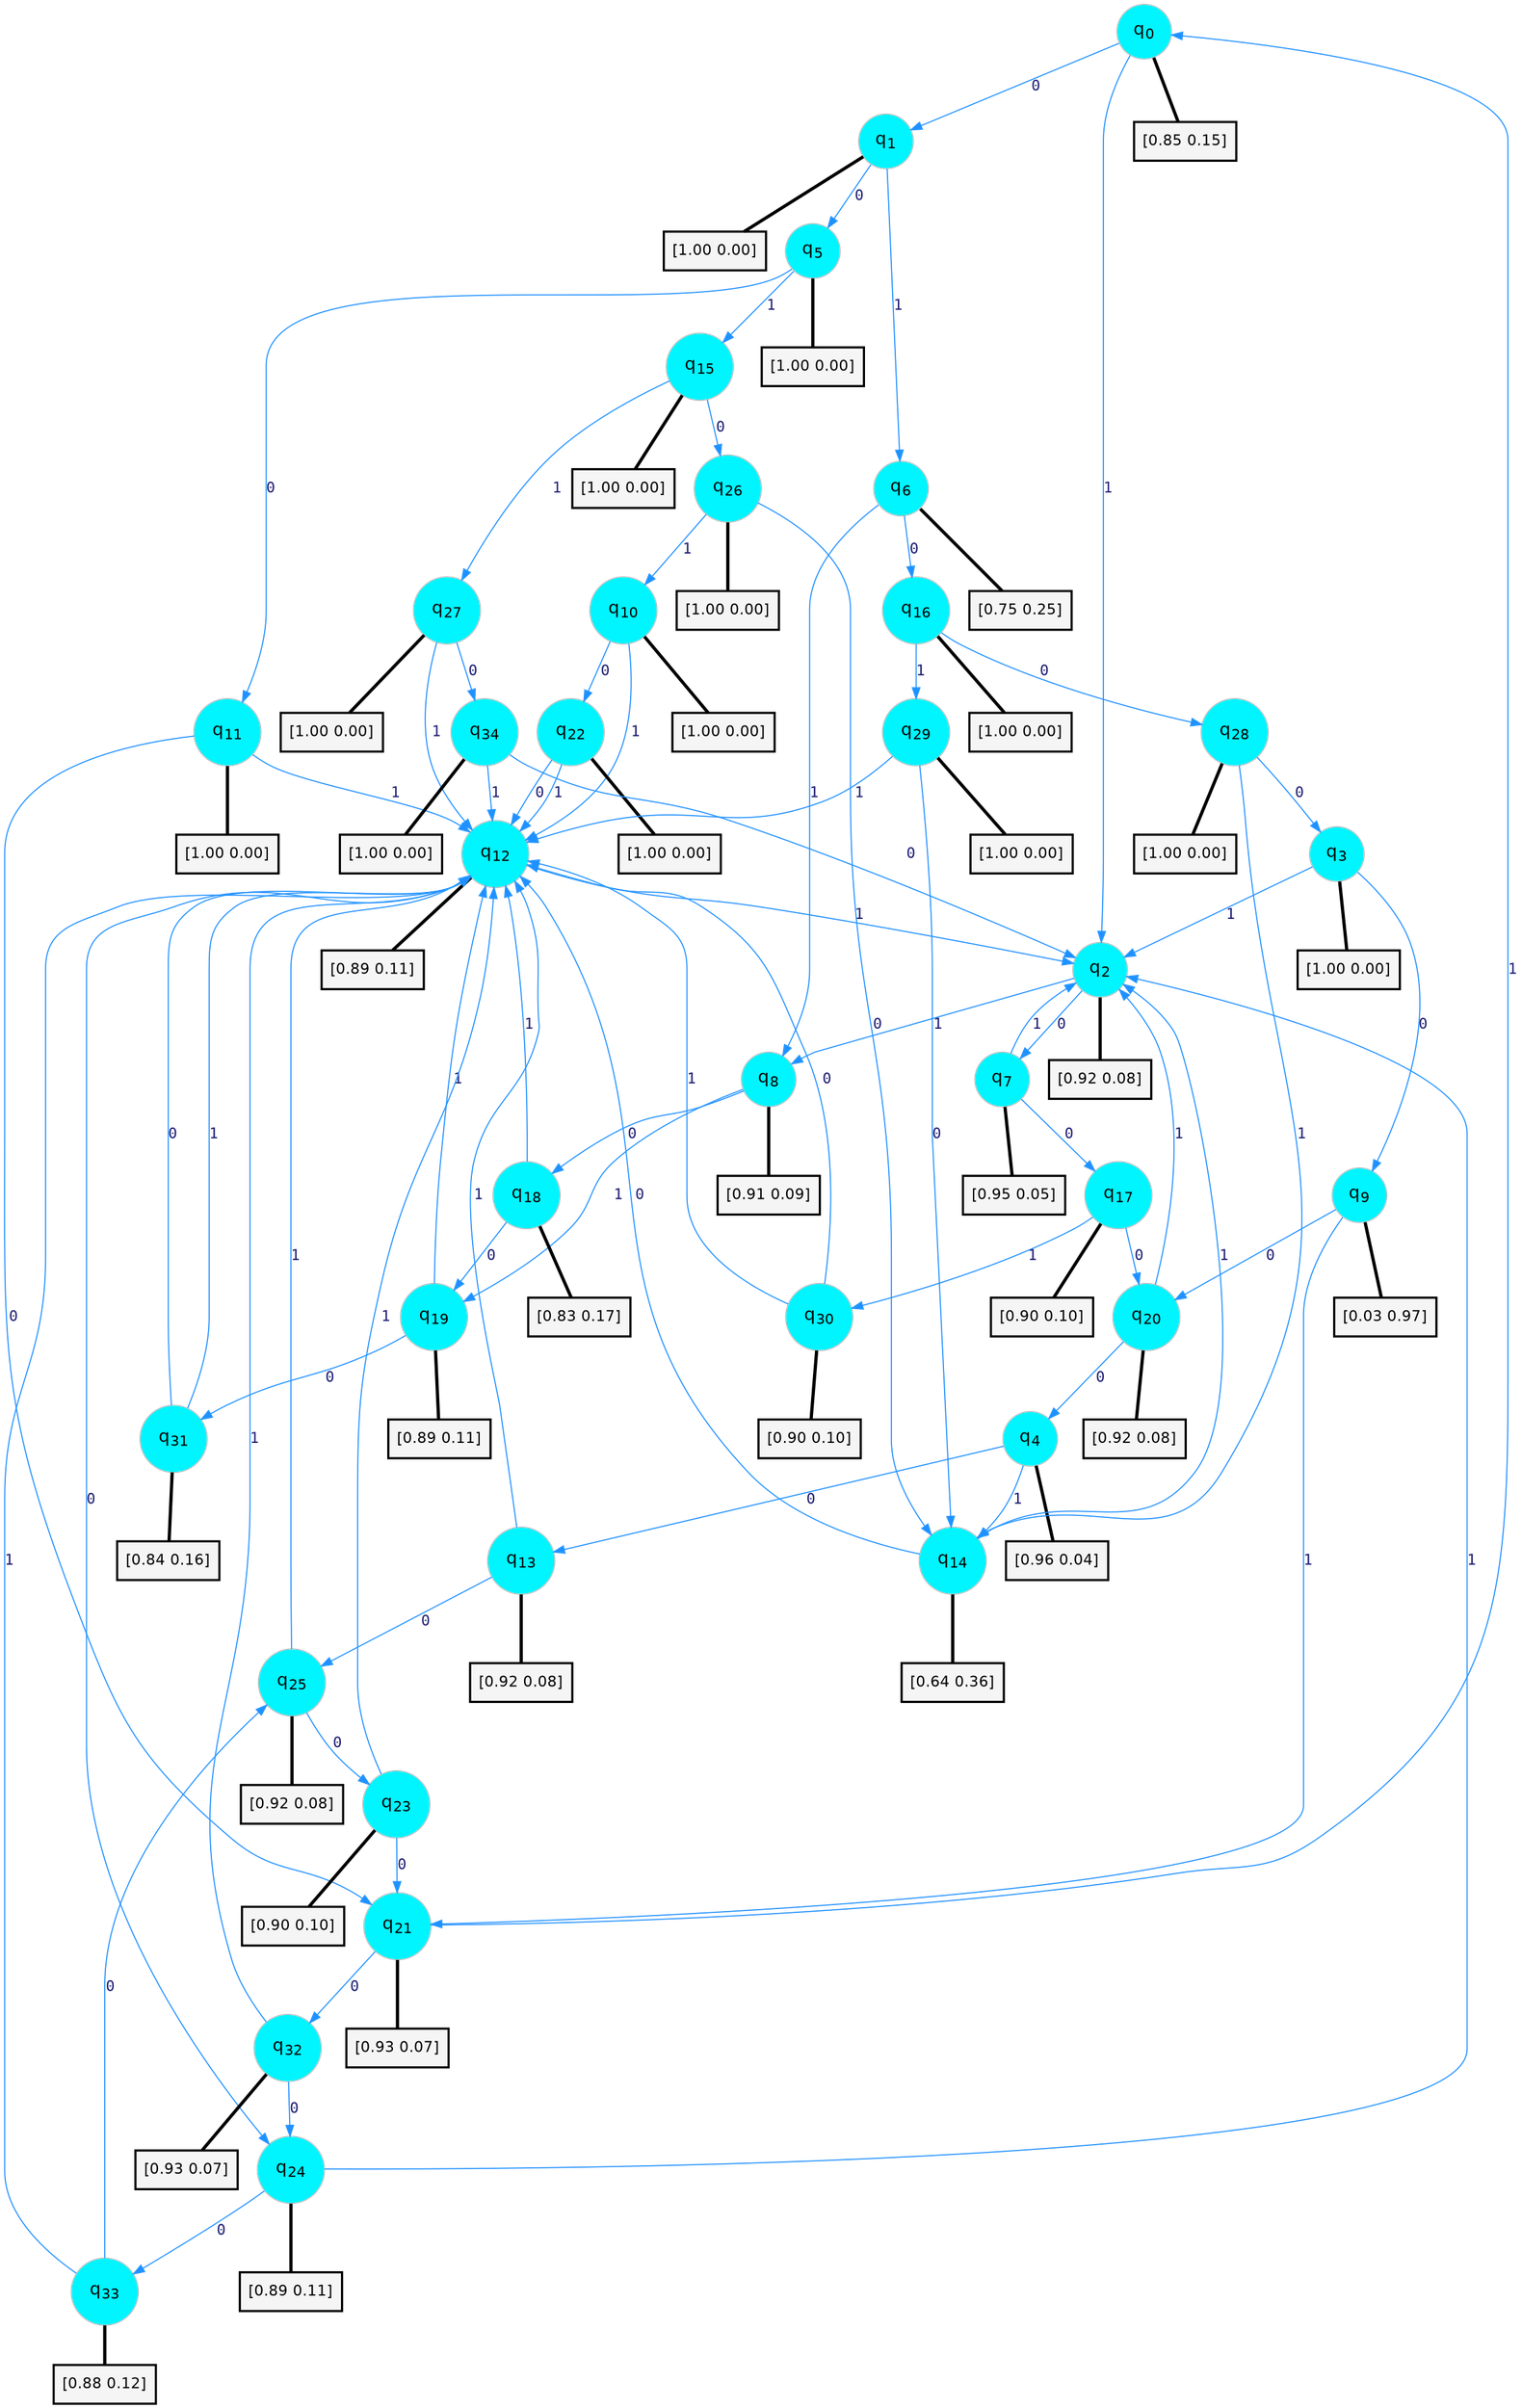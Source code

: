 digraph G {
graph [
bgcolor=transparent, dpi=300, rankdir=TD, size="40,25"];
node [
color=gray, fillcolor=turquoise1, fontcolor=black, fontname=Helvetica, fontsize=16, fontweight=bold, shape=circle, style=filled];
edge [
arrowsize=1, color=dodgerblue1, fontcolor=midnightblue, fontname=courier, fontweight=bold, penwidth=1, style=solid, weight=20];
0[label=<q<SUB>0</SUB>>];
1[label=<q<SUB>1</SUB>>];
2[label=<q<SUB>2</SUB>>];
3[label=<q<SUB>3</SUB>>];
4[label=<q<SUB>4</SUB>>];
5[label=<q<SUB>5</SUB>>];
6[label=<q<SUB>6</SUB>>];
7[label=<q<SUB>7</SUB>>];
8[label=<q<SUB>8</SUB>>];
9[label=<q<SUB>9</SUB>>];
10[label=<q<SUB>10</SUB>>];
11[label=<q<SUB>11</SUB>>];
12[label=<q<SUB>12</SUB>>];
13[label=<q<SUB>13</SUB>>];
14[label=<q<SUB>14</SUB>>];
15[label=<q<SUB>15</SUB>>];
16[label=<q<SUB>16</SUB>>];
17[label=<q<SUB>17</SUB>>];
18[label=<q<SUB>18</SUB>>];
19[label=<q<SUB>19</SUB>>];
20[label=<q<SUB>20</SUB>>];
21[label=<q<SUB>21</SUB>>];
22[label=<q<SUB>22</SUB>>];
23[label=<q<SUB>23</SUB>>];
24[label=<q<SUB>24</SUB>>];
25[label=<q<SUB>25</SUB>>];
26[label=<q<SUB>26</SUB>>];
27[label=<q<SUB>27</SUB>>];
28[label=<q<SUB>28</SUB>>];
29[label=<q<SUB>29</SUB>>];
30[label=<q<SUB>30</SUB>>];
31[label=<q<SUB>31</SUB>>];
32[label=<q<SUB>32</SUB>>];
33[label=<q<SUB>33</SUB>>];
34[label=<q<SUB>34</SUB>>];
35[label="[0.85 0.15]", shape=box,fontcolor=black, fontname=Helvetica, fontsize=14, penwidth=2, fillcolor=whitesmoke,color=black];
36[label="[1.00 0.00]", shape=box,fontcolor=black, fontname=Helvetica, fontsize=14, penwidth=2, fillcolor=whitesmoke,color=black];
37[label="[0.92 0.08]", shape=box,fontcolor=black, fontname=Helvetica, fontsize=14, penwidth=2, fillcolor=whitesmoke,color=black];
38[label="[1.00 0.00]", shape=box,fontcolor=black, fontname=Helvetica, fontsize=14, penwidth=2, fillcolor=whitesmoke,color=black];
39[label="[0.96 0.04]", shape=box,fontcolor=black, fontname=Helvetica, fontsize=14, penwidth=2, fillcolor=whitesmoke,color=black];
40[label="[1.00 0.00]", shape=box,fontcolor=black, fontname=Helvetica, fontsize=14, penwidth=2, fillcolor=whitesmoke,color=black];
41[label="[0.75 0.25]", shape=box,fontcolor=black, fontname=Helvetica, fontsize=14, penwidth=2, fillcolor=whitesmoke,color=black];
42[label="[0.95 0.05]", shape=box,fontcolor=black, fontname=Helvetica, fontsize=14, penwidth=2, fillcolor=whitesmoke,color=black];
43[label="[0.91 0.09]", shape=box,fontcolor=black, fontname=Helvetica, fontsize=14, penwidth=2, fillcolor=whitesmoke,color=black];
44[label="[0.03 0.97]", shape=box,fontcolor=black, fontname=Helvetica, fontsize=14, penwidth=2, fillcolor=whitesmoke,color=black];
45[label="[1.00 0.00]", shape=box,fontcolor=black, fontname=Helvetica, fontsize=14, penwidth=2, fillcolor=whitesmoke,color=black];
46[label="[1.00 0.00]", shape=box,fontcolor=black, fontname=Helvetica, fontsize=14, penwidth=2, fillcolor=whitesmoke,color=black];
47[label="[0.89 0.11]", shape=box,fontcolor=black, fontname=Helvetica, fontsize=14, penwidth=2, fillcolor=whitesmoke,color=black];
48[label="[0.92 0.08]", shape=box,fontcolor=black, fontname=Helvetica, fontsize=14, penwidth=2, fillcolor=whitesmoke,color=black];
49[label="[0.64 0.36]", shape=box,fontcolor=black, fontname=Helvetica, fontsize=14, penwidth=2, fillcolor=whitesmoke,color=black];
50[label="[1.00 0.00]", shape=box,fontcolor=black, fontname=Helvetica, fontsize=14, penwidth=2, fillcolor=whitesmoke,color=black];
51[label="[1.00 0.00]", shape=box,fontcolor=black, fontname=Helvetica, fontsize=14, penwidth=2, fillcolor=whitesmoke,color=black];
52[label="[0.90 0.10]", shape=box,fontcolor=black, fontname=Helvetica, fontsize=14, penwidth=2, fillcolor=whitesmoke,color=black];
53[label="[0.83 0.17]", shape=box,fontcolor=black, fontname=Helvetica, fontsize=14, penwidth=2, fillcolor=whitesmoke,color=black];
54[label="[0.89 0.11]", shape=box,fontcolor=black, fontname=Helvetica, fontsize=14, penwidth=2, fillcolor=whitesmoke,color=black];
55[label="[0.92 0.08]", shape=box,fontcolor=black, fontname=Helvetica, fontsize=14, penwidth=2, fillcolor=whitesmoke,color=black];
56[label="[0.93 0.07]", shape=box,fontcolor=black, fontname=Helvetica, fontsize=14, penwidth=2, fillcolor=whitesmoke,color=black];
57[label="[1.00 0.00]", shape=box,fontcolor=black, fontname=Helvetica, fontsize=14, penwidth=2, fillcolor=whitesmoke,color=black];
58[label="[0.90 0.10]", shape=box,fontcolor=black, fontname=Helvetica, fontsize=14, penwidth=2, fillcolor=whitesmoke,color=black];
59[label="[0.89 0.11]", shape=box,fontcolor=black, fontname=Helvetica, fontsize=14, penwidth=2, fillcolor=whitesmoke,color=black];
60[label="[0.92 0.08]", shape=box,fontcolor=black, fontname=Helvetica, fontsize=14, penwidth=2, fillcolor=whitesmoke,color=black];
61[label="[1.00 0.00]", shape=box,fontcolor=black, fontname=Helvetica, fontsize=14, penwidth=2, fillcolor=whitesmoke,color=black];
62[label="[1.00 0.00]", shape=box,fontcolor=black, fontname=Helvetica, fontsize=14, penwidth=2, fillcolor=whitesmoke,color=black];
63[label="[1.00 0.00]", shape=box,fontcolor=black, fontname=Helvetica, fontsize=14, penwidth=2, fillcolor=whitesmoke,color=black];
64[label="[1.00 0.00]", shape=box,fontcolor=black, fontname=Helvetica, fontsize=14, penwidth=2, fillcolor=whitesmoke,color=black];
65[label="[0.90 0.10]", shape=box,fontcolor=black, fontname=Helvetica, fontsize=14, penwidth=2, fillcolor=whitesmoke,color=black];
66[label="[0.84 0.16]", shape=box,fontcolor=black, fontname=Helvetica, fontsize=14, penwidth=2, fillcolor=whitesmoke,color=black];
67[label="[0.93 0.07]", shape=box,fontcolor=black, fontname=Helvetica, fontsize=14, penwidth=2, fillcolor=whitesmoke,color=black];
68[label="[0.88 0.12]", shape=box,fontcolor=black, fontname=Helvetica, fontsize=14, penwidth=2, fillcolor=whitesmoke,color=black];
69[label="[1.00 0.00]", shape=box,fontcolor=black, fontname=Helvetica, fontsize=14, penwidth=2, fillcolor=whitesmoke,color=black];
0->1 [label=0];
0->2 [label=1];
0->35 [arrowhead=none, penwidth=3,color=black];
1->5 [label=0];
1->6 [label=1];
1->36 [arrowhead=none, penwidth=3,color=black];
2->7 [label=0];
2->8 [label=1];
2->37 [arrowhead=none, penwidth=3,color=black];
3->9 [label=0];
3->2 [label=1];
3->38 [arrowhead=none, penwidth=3,color=black];
4->13 [label=0];
4->14 [label=1];
4->39 [arrowhead=none, penwidth=3,color=black];
5->11 [label=0];
5->15 [label=1];
5->40 [arrowhead=none, penwidth=3,color=black];
6->16 [label=0];
6->8 [label=1];
6->41 [arrowhead=none, penwidth=3,color=black];
7->17 [label=0];
7->2 [label=1];
7->42 [arrowhead=none, penwidth=3,color=black];
8->18 [label=0];
8->19 [label=1];
8->43 [arrowhead=none, penwidth=3,color=black];
9->20 [label=0];
9->21 [label=1];
9->44 [arrowhead=none, penwidth=3,color=black];
10->22 [label=0];
10->12 [label=1];
10->45 [arrowhead=none, penwidth=3,color=black];
11->21 [label=0];
11->12 [label=1];
11->46 [arrowhead=none, penwidth=3,color=black];
12->24 [label=0];
12->2 [label=1];
12->47 [arrowhead=none, penwidth=3,color=black];
13->25 [label=0];
13->12 [label=1];
13->48 [arrowhead=none, penwidth=3,color=black];
14->12 [label=0];
14->2 [label=1];
14->49 [arrowhead=none, penwidth=3,color=black];
15->26 [label=0];
15->27 [label=1];
15->50 [arrowhead=none, penwidth=3,color=black];
16->28 [label=0];
16->29 [label=1];
16->51 [arrowhead=none, penwidth=3,color=black];
17->20 [label=0];
17->30 [label=1];
17->52 [arrowhead=none, penwidth=3,color=black];
18->19 [label=0];
18->12 [label=1];
18->53 [arrowhead=none, penwidth=3,color=black];
19->31 [label=0];
19->12 [label=1];
19->54 [arrowhead=none, penwidth=3,color=black];
20->4 [label=0];
20->2 [label=1];
20->55 [arrowhead=none, penwidth=3,color=black];
21->32 [label=0];
21->0 [label=1];
21->56 [arrowhead=none, penwidth=3,color=black];
22->12 [label=0];
22->12 [label=1];
22->57 [arrowhead=none, penwidth=3,color=black];
23->21 [label=0];
23->12 [label=1];
23->58 [arrowhead=none, penwidth=3,color=black];
24->33 [label=0];
24->2 [label=1];
24->59 [arrowhead=none, penwidth=3,color=black];
25->23 [label=0];
25->12 [label=1];
25->60 [arrowhead=none, penwidth=3,color=black];
26->14 [label=0];
26->10 [label=1];
26->61 [arrowhead=none, penwidth=3,color=black];
27->34 [label=0];
27->12 [label=1];
27->62 [arrowhead=none, penwidth=3,color=black];
28->3 [label=0];
28->14 [label=1];
28->63 [arrowhead=none, penwidth=3,color=black];
29->14 [label=0];
29->12 [label=1];
29->64 [arrowhead=none, penwidth=3,color=black];
30->12 [label=0];
30->12 [label=1];
30->65 [arrowhead=none, penwidth=3,color=black];
31->12 [label=0];
31->12 [label=1];
31->66 [arrowhead=none, penwidth=3,color=black];
32->24 [label=0];
32->12 [label=1];
32->67 [arrowhead=none, penwidth=3,color=black];
33->25 [label=0];
33->12 [label=1];
33->68 [arrowhead=none, penwidth=3,color=black];
34->2 [label=0];
34->12 [label=1];
34->69 [arrowhead=none, penwidth=3,color=black];
}
